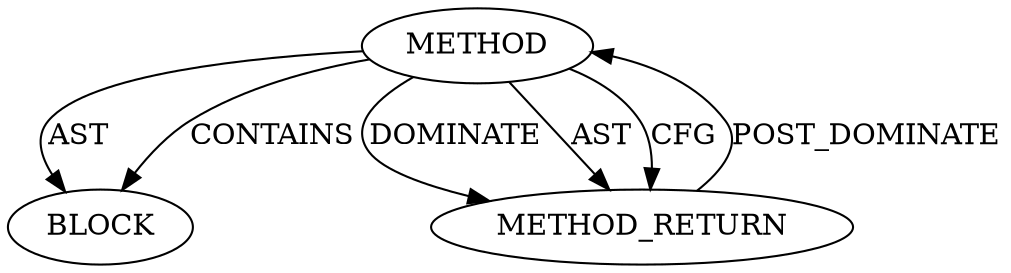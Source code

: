 digraph {
  12936 [label=METHOD AST_PARENT_TYPE="NAMESPACE_BLOCK" AST_PARENT_FULL_NAME="<global>" ORDER=0 CODE="<empty>" FULL_NAME="messenger_v2.c:67:67:OUT_S_QUEUE_ZEROS:0" LINE_NUMBER=67 IS_EXTERNAL=true LINE_NUMBER_END=67 FILENAME="messenger_v2.c" SIGNATURE="" NAME="OUT_S_QUEUE_ZEROS"]
  12937 [label=BLOCK ORDER=1 ARGUMENT_INDEX=1 CODE="<empty>" TYPE_FULL_NAME="ANY"]
  12938 [label=METHOD_RETURN ORDER=2 CODE="RET" TYPE_FULL_NAME="ANY" EVALUATION_STRATEGY="BY_VALUE"]
  12936 -> 12937 [label=AST ]
  12936 -> 12938 [label=DOMINATE ]
  12936 -> 12938 [label=AST ]
  12936 -> 12938 [label=CFG ]
  12938 -> 12936 [label=POST_DOMINATE ]
  12936 -> 12937 [label=CONTAINS ]
}
